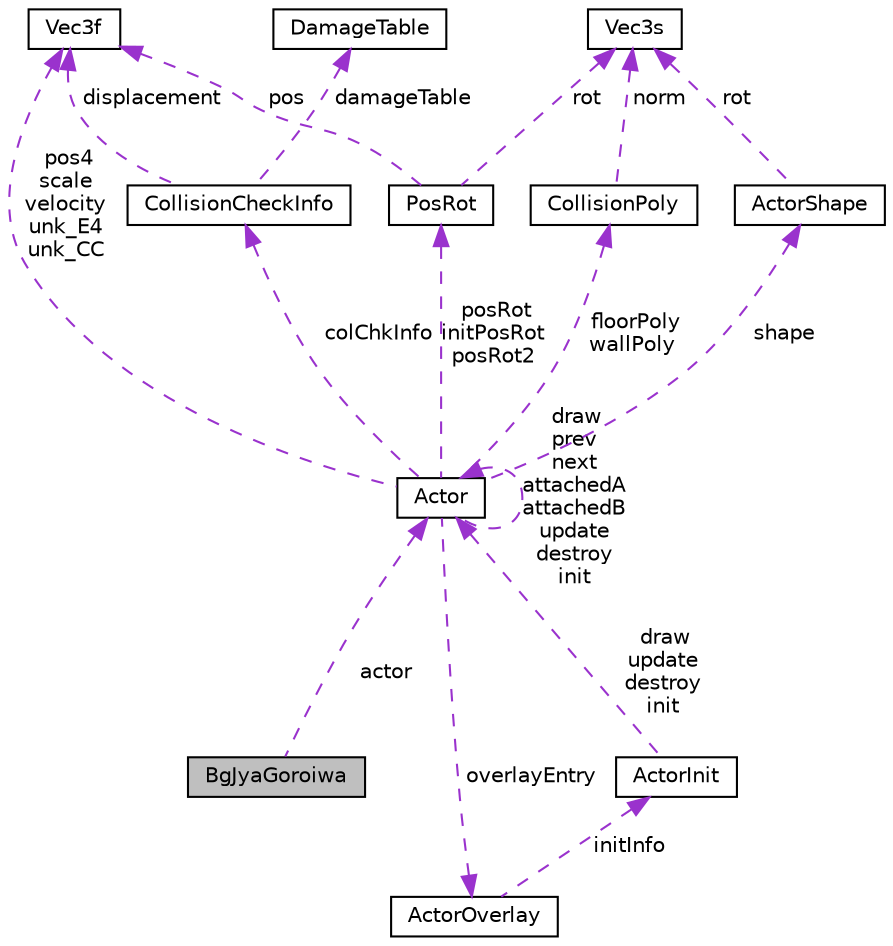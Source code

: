 digraph "BgJyaGoroiwa"
{
 // LATEX_PDF_SIZE
  edge [fontname="Helvetica",fontsize="10",labelfontname="Helvetica",labelfontsize="10"];
  node [fontname="Helvetica",fontsize="10",shape=record];
  Node1 [label="BgJyaGoroiwa",height=0.2,width=0.4,color="black", fillcolor="grey75", style="filled", fontcolor="black",tooltip=" "];
  Node2 -> Node1 [dir="back",color="darkorchid3",fontsize="10",style="dashed",label=" actor" ,fontname="Helvetica"];
  Node2 [label="Actor",height=0.2,width=0.4,color="black", fillcolor="white", style="filled",URL="$dd/da2/structActor.html",tooltip=" "];
  Node2 -> Node2 [dir="back",color="darkorchid3",fontsize="10",style="dashed",label=" draw\nprev\nnext\nattachedA\nattachedB\nupdate\ndestroy\ninit" ,fontname="Helvetica"];
  Node3 -> Node2 [dir="back",color="darkorchid3",fontsize="10",style="dashed",label=" posRot\ninitPosRot\nposRot2" ,fontname="Helvetica"];
  Node3 [label="PosRot",height=0.2,width=0.4,color="black", fillcolor="white", style="filled",URL="$d5/dba/structPosRot.html",tooltip=" "];
  Node4 -> Node3 [dir="back",color="darkorchid3",fontsize="10",style="dashed",label=" rot" ,fontname="Helvetica"];
  Node4 [label="Vec3s",height=0.2,width=0.4,color="black", fillcolor="white", style="filled",URL="$d8/d79/structVec3s.html",tooltip=" "];
  Node5 -> Node3 [dir="back",color="darkorchid3",fontsize="10",style="dashed",label=" pos" ,fontname="Helvetica"];
  Node5 [label="Vec3f",height=0.2,width=0.4,color="black", fillcolor="white", style="filled",URL="$d0/dc7/structVec3f.html",tooltip=" "];
  Node6 -> Node2 [dir="back",color="darkorchid3",fontsize="10",style="dashed",label=" overlayEntry" ,fontname="Helvetica"];
  Node6 [label="ActorOverlay",height=0.2,width=0.4,color="black", fillcolor="white", style="filled",URL="$d4/d76/structActorOverlay.html",tooltip=" "];
  Node7 -> Node6 [dir="back",color="darkorchid3",fontsize="10",style="dashed",label=" initInfo" ,fontname="Helvetica"];
  Node7 [label="ActorInit",height=0.2,width=0.4,color="black", fillcolor="white", style="filled",URL="$d6/dc9/structActorInit.html",tooltip=" "];
  Node2 -> Node7 [dir="back",color="darkorchid3",fontsize="10",style="dashed",label=" draw\nupdate\ndestroy\ninit" ,fontname="Helvetica"];
  Node8 -> Node2 [dir="back",color="darkorchid3",fontsize="10",style="dashed",label=" shape" ,fontname="Helvetica"];
  Node8 [label="ActorShape",height=0.2,width=0.4,color="black", fillcolor="white", style="filled",URL="$d2/d09/structActorShape.html",tooltip=" "];
  Node4 -> Node8 [dir="back",color="darkorchid3",fontsize="10",style="dashed",label=" rot" ,fontname="Helvetica"];
  Node9 -> Node2 [dir="back",color="darkorchid3",fontsize="10",style="dashed",label=" colChkInfo" ,fontname="Helvetica"];
  Node9 [label="CollisionCheckInfo",height=0.2,width=0.4,color="black", fillcolor="white", style="filled",URL="$d0/d20/structCollisionCheckInfo.html",tooltip=" "];
  Node10 -> Node9 [dir="back",color="darkorchid3",fontsize="10",style="dashed",label=" damageTable" ,fontname="Helvetica"];
  Node10 [label="DamageTable",height=0.2,width=0.4,color="black", fillcolor="white", style="filled",URL="$da/da9/structDamageTable.html",tooltip=" "];
  Node5 -> Node9 [dir="back",color="darkorchid3",fontsize="10",style="dashed",label=" displacement" ,fontname="Helvetica"];
  Node11 -> Node2 [dir="back",color="darkorchid3",fontsize="10",style="dashed",label=" floorPoly\nwallPoly" ,fontname="Helvetica"];
  Node11 [label="CollisionPoly",height=0.2,width=0.4,color="black", fillcolor="white", style="filled",URL="$de/de9/structCollisionPoly.html",tooltip=" "];
  Node4 -> Node11 [dir="back",color="darkorchid3",fontsize="10",style="dashed",label=" norm" ,fontname="Helvetica"];
  Node5 -> Node2 [dir="back",color="darkorchid3",fontsize="10",style="dashed",label=" pos4\nscale\nvelocity\nunk_E4\nunk_CC" ,fontname="Helvetica"];
}
